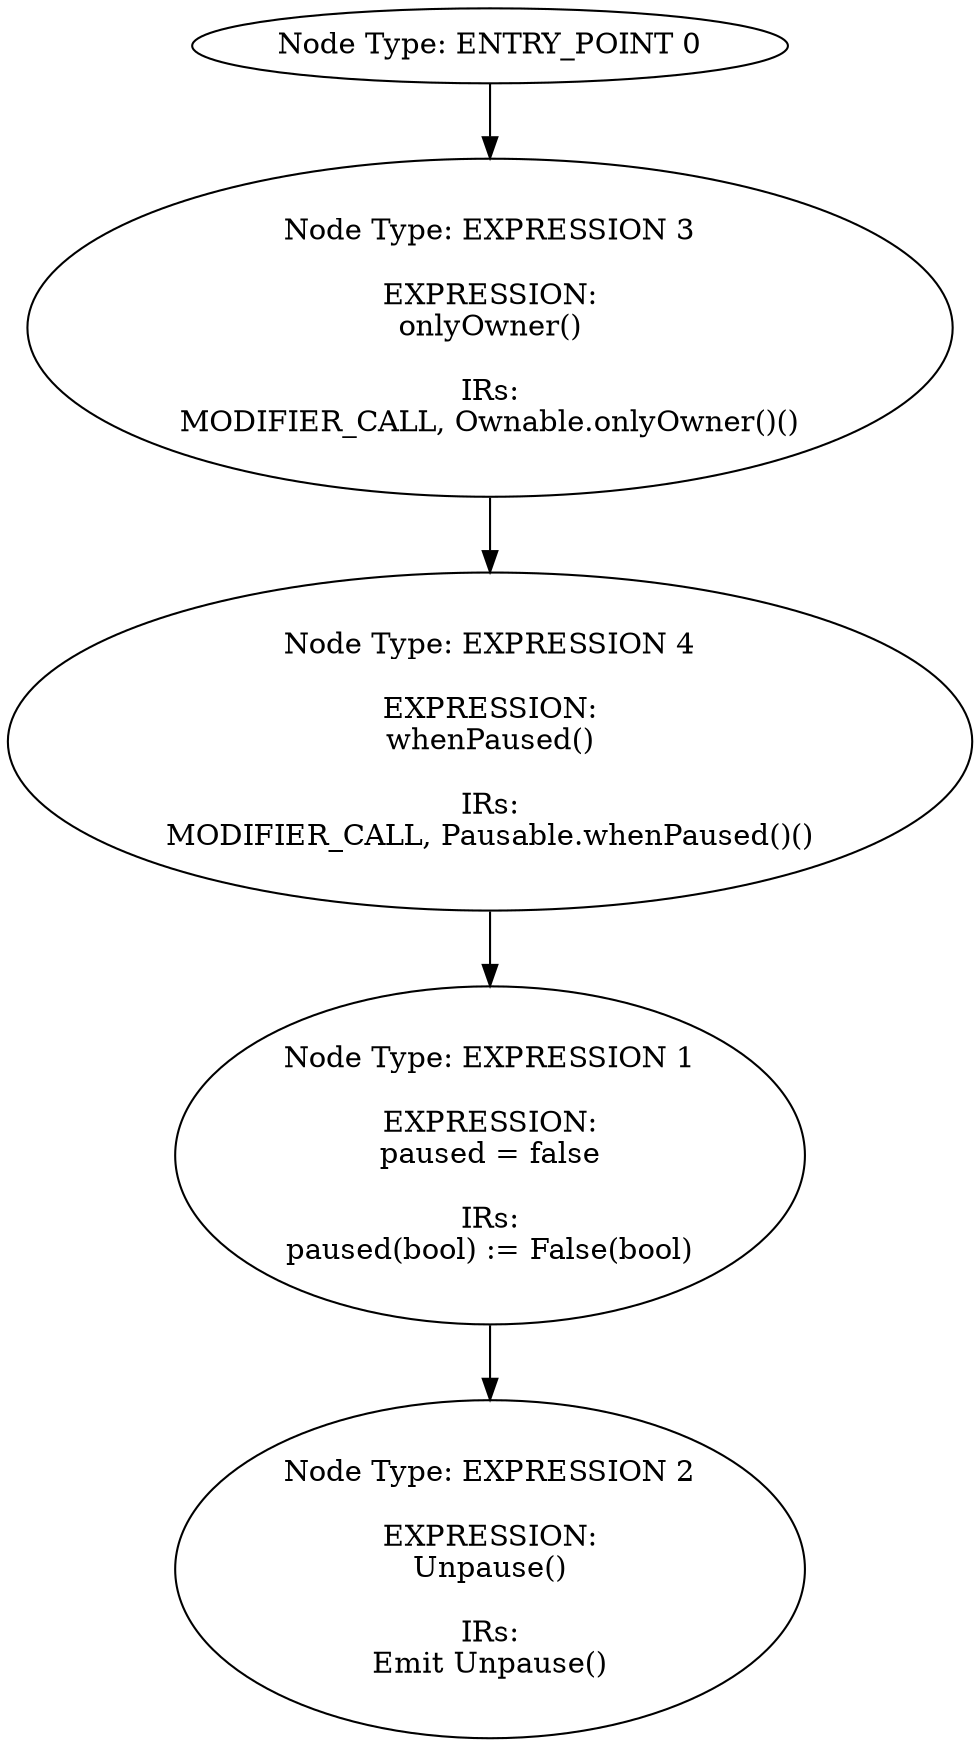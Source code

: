 digraph{
0[label="Node Type: ENTRY_POINT 0
"];
0->3;
1[label="Node Type: EXPRESSION 1

EXPRESSION:
paused = false

IRs:
paused(bool) := False(bool)"];
1->2;
2[label="Node Type: EXPRESSION 2

EXPRESSION:
Unpause()

IRs:
Emit Unpause()"];
3[label="Node Type: EXPRESSION 3

EXPRESSION:
onlyOwner()

IRs:
MODIFIER_CALL, Ownable.onlyOwner()()"];
3->4;
4[label="Node Type: EXPRESSION 4

EXPRESSION:
whenPaused()

IRs:
MODIFIER_CALL, Pausable.whenPaused()()"];
4->1;
}

